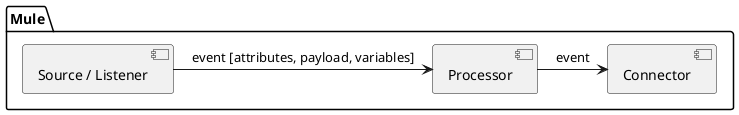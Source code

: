 @startuml

package "Mule" {
  [Source / Listener] as S
  [Processor] as P
  [Connector] as C
}

S -> P : event [attributes, payload, variables]
P -> C : event

@enduml